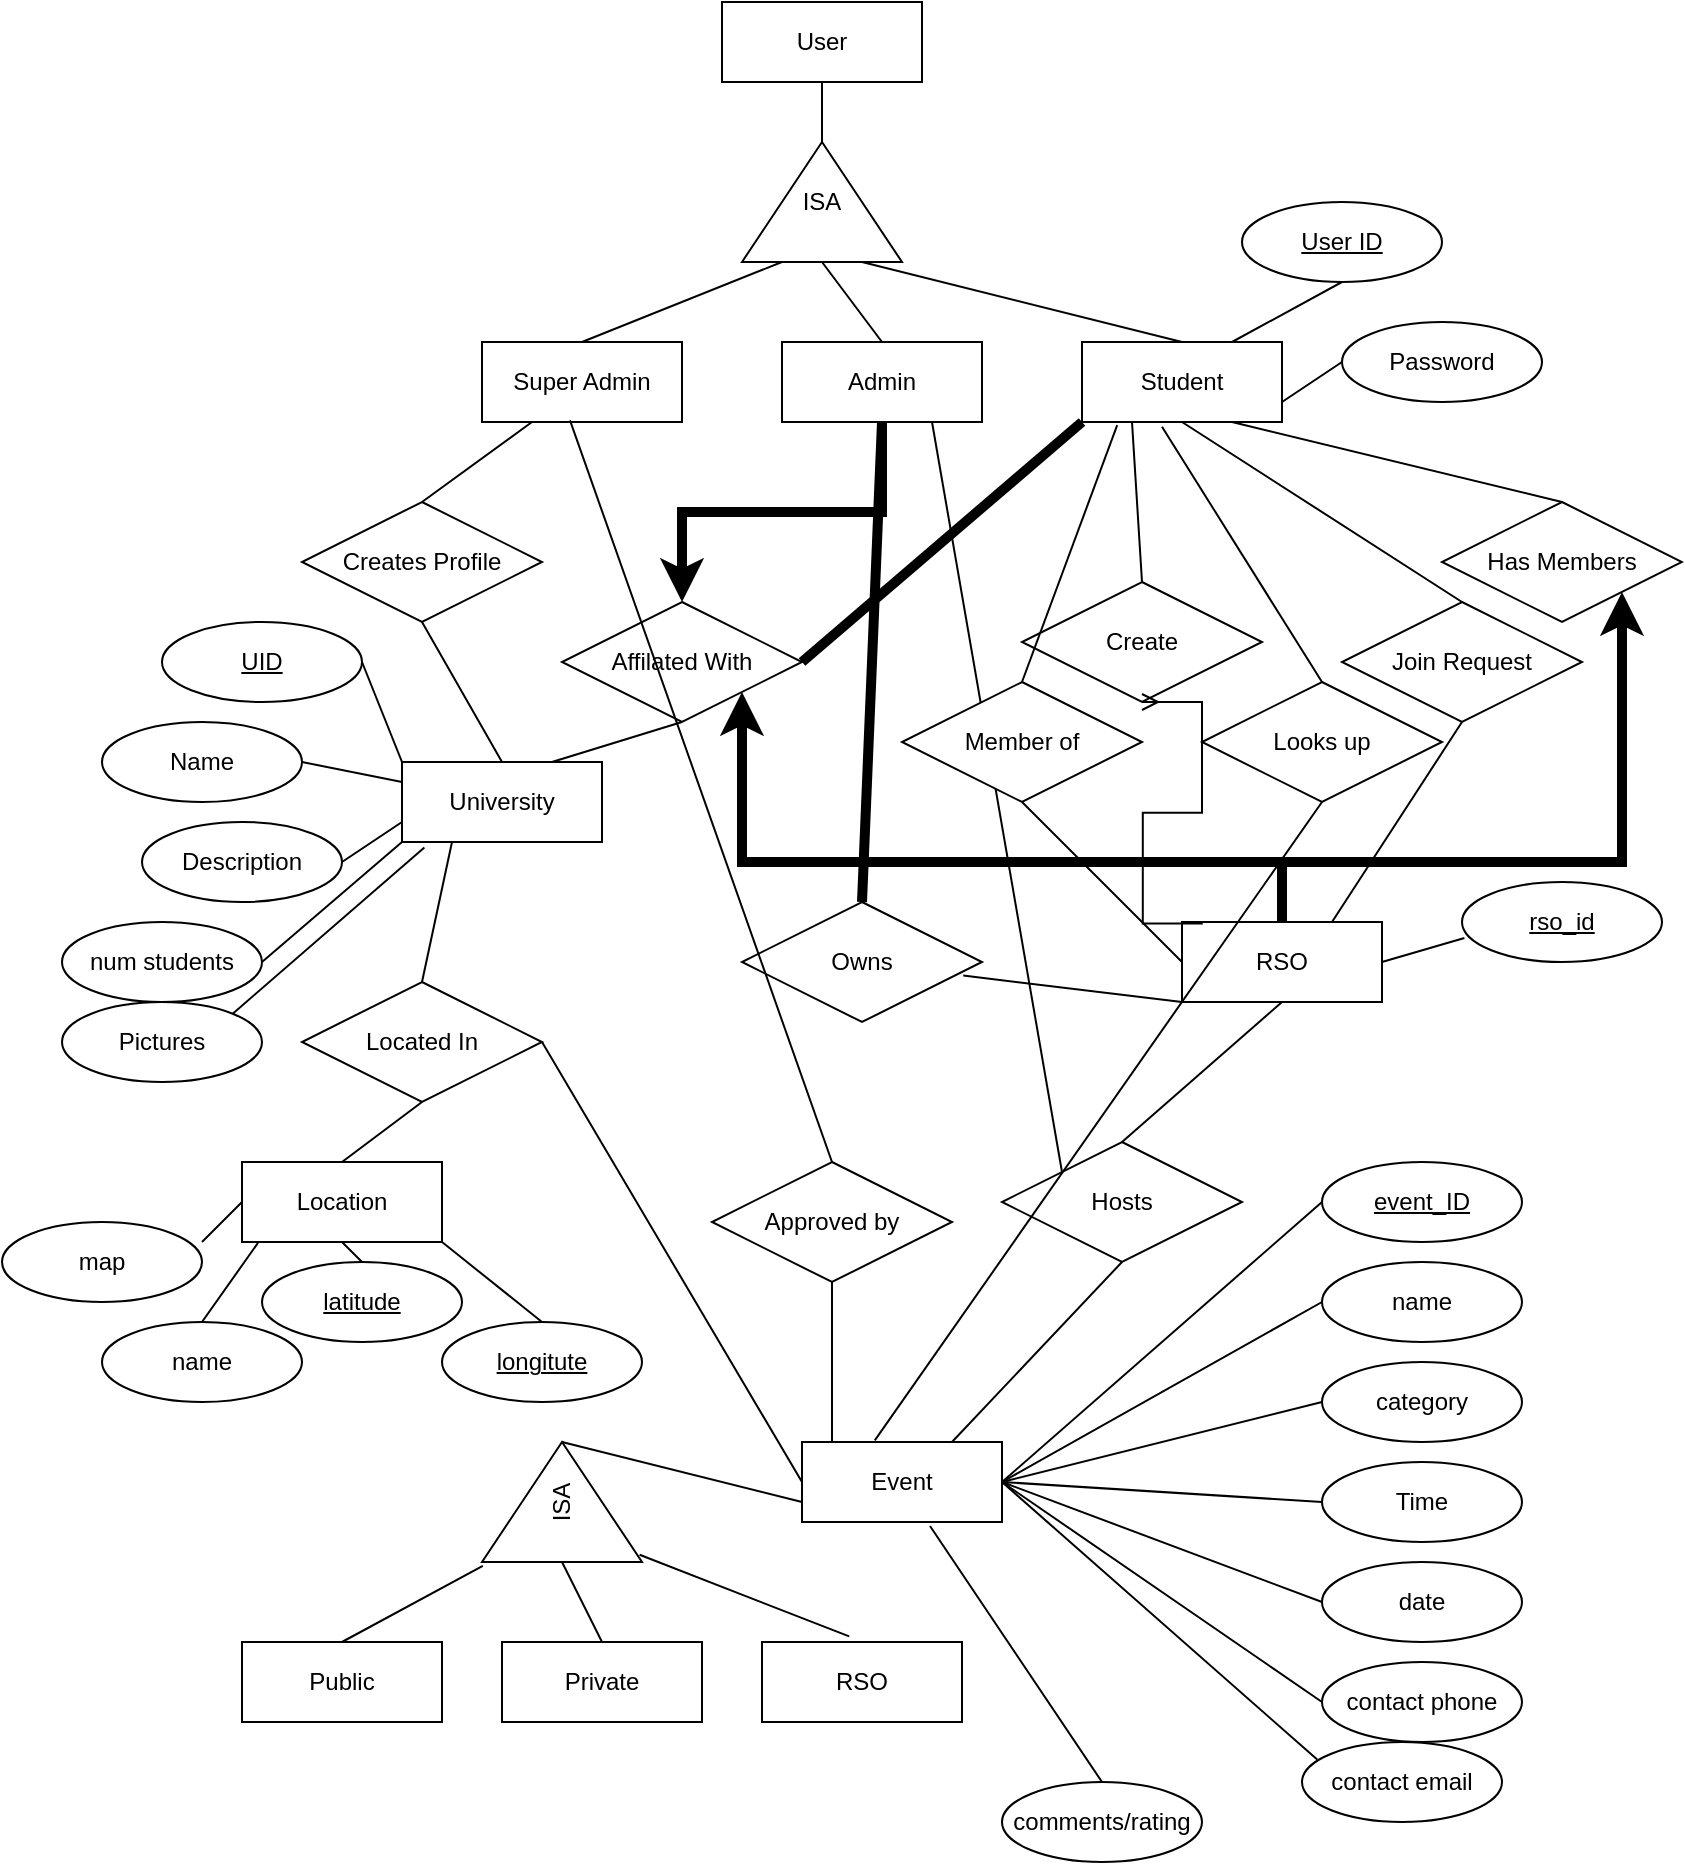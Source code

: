 <mxfile version="16.4.0" type="device"><diagram id="cFHAri37xk7MEWeevkQP" name="Page-1"><mxGraphModel dx="1038" dy="745" grid="1" gridSize="10" guides="1" tooltips="1" connect="1" arrows="1" fold="1" page="1" pageScale="1" pageWidth="850" pageHeight="1100" math="0" shadow="0"><root><mxCell id="0"/><mxCell id="1" parent="0"/><mxCell id="dNg2Ui4wsm0VgFjNizZK-1" value="User" style="whiteSpace=wrap;html=1;align=center;" parent="1" vertex="1"><mxGeometry x="370" y="10" width="100" height="40" as="geometry"/></mxCell><mxCell id="dNg2Ui4wsm0VgFjNizZK-2" value="ISA" style="triangle;whiteSpace=wrap;html=1;direction=north;" parent="1" vertex="1"><mxGeometry x="380" y="80" width="80" height="60" as="geometry"/></mxCell><mxCell id="dNg2Ui4wsm0VgFjNizZK-3" value="Student" style="whiteSpace=wrap;html=1;align=center;" parent="1" vertex="1"><mxGeometry x="550" y="180" width="100" height="40" as="geometry"/></mxCell><mxCell id="dNg2Ui4wsm0VgFjNizZK-23" style="edgeStyle=orthogonalEdgeStyle;rounded=0;orthogonalLoop=1;jettySize=auto;html=1;entryX=0.5;entryY=0;entryDx=0;entryDy=0;strokeWidth=5;" parent="1" source="dNg2Ui4wsm0VgFjNizZK-4" target="dNg2Ui4wsm0VgFjNizZK-22" edge="1"><mxGeometry relative="1" as="geometry"/></mxCell><mxCell id="dNg2Ui4wsm0VgFjNizZK-4" value="Admin" style="whiteSpace=wrap;html=1;align=center;" parent="1" vertex="1"><mxGeometry x="400" y="180" width="100" height="40" as="geometry"/></mxCell><mxCell id="dNg2Ui4wsm0VgFjNizZK-5" value="Super Admin" style="whiteSpace=wrap;html=1;align=center;" parent="1" vertex="1"><mxGeometry x="250" y="180" width="100" height="40" as="geometry"/></mxCell><mxCell id="dNg2Ui4wsm0VgFjNizZK-6" value="" style="endArrow=none;html=1;rounded=0;exitX=0.5;exitY=0;exitDx=0;exitDy=0;entryX=0;entryY=0.75;entryDx=0;entryDy=0;" parent="1" source="dNg2Ui4wsm0VgFjNizZK-3" target="dNg2Ui4wsm0VgFjNizZK-2" edge="1"><mxGeometry relative="1" as="geometry"><mxPoint x="340" y="380" as="sourcePoint"/><mxPoint x="500" y="380" as="targetPoint"/></mxGeometry></mxCell><mxCell id="dNg2Ui4wsm0VgFjNizZK-7" value="" style="endArrow=none;html=1;rounded=0;exitX=1;exitY=0.5;exitDx=0;exitDy=0;entryX=0.5;entryY=1;entryDx=0;entryDy=0;" parent="1" source="dNg2Ui4wsm0VgFjNizZK-2" target="dNg2Ui4wsm0VgFjNizZK-1" edge="1"><mxGeometry relative="1" as="geometry"><mxPoint x="340" y="380" as="sourcePoint"/><mxPoint x="500" y="380" as="targetPoint"/></mxGeometry></mxCell><mxCell id="dNg2Ui4wsm0VgFjNizZK-8" value="" style="endArrow=none;html=1;rounded=0;entryX=0;entryY=0.5;entryDx=0;entryDy=0;exitX=0.5;exitY=0;exitDx=0;exitDy=0;" parent="1" source="dNg2Ui4wsm0VgFjNizZK-4" target="dNg2Ui4wsm0VgFjNizZK-2" edge="1"><mxGeometry relative="1" as="geometry"><mxPoint x="340" y="380" as="sourcePoint"/><mxPoint x="500" y="380" as="targetPoint"/></mxGeometry></mxCell><mxCell id="dNg2Ui4wsm0VgFjNizZK-9" value="" style="endArrow=none;html=1;rounded=0;exitX=0.5;exitY=0;exitDx=0;exitDy=0;entryX=0;entryY=0.25;entryDx=0;entryDy=0;" parent="1" source="dNg2Ui4wsm0VgFjNizZK-5" target="dNg2Ui4wsm0VgFjNizZK-2" edge="1"><mxGeometry relative="1" as="geometry"><mxPoint x="340" y="380" as="sourcePoint"/><mxPoint x="500" y="380" as="targetPoint"/></mxGeometry></mxCell><mxCell id="dNg2Ui4wsm0VgFjNizZK-10" value="Creates Profile" style="shape=rhombus;perimeter=rhombusPerimeter;whiteSpace=wrap;html=1;align=center;" parent="1" vertex="1"><mxGeometry x="160" y="260" width="120" height="60" as="geometry"/></mxCell><mxCell id="dNg2Ui4wsm0VgFjNizZK-11" value="University" style="whiteSpace=wrap;html=1;align=center;" parent="1" vertex="1"><mxGeometry x="210" y="390" width="100" height="40" as="geometry"/></mxCell><mxCell id="dNg2Ui4wsm0VgFjNizZK-12" value="" style="endArrow=none;html=1;rounded=0;exitX=0.5;exitY=1;exitDx=0;exitDy=0;entryX=0.5;entryY=0;entryDx=0;entryDy=0;" parent="1" source="dNg2Ui4wsm0VgFjNizZK-10" target="dNg2Ui4wsm0VgFjNizZK-11" edge="1"><mxGeometry relative="1" as="geometry"><mxPoint x="340" y="380" as="sourcePoint"/><mxPoint x="500" y="380" as="targetPoint"/></mxGeometry></mxCell><mxCell id="dNg2Ui4wsm0VgFjNizZK-13" value="" style="endArrow=none;html=1;rounded=0;exitX=0.25;exitY=1;exitDx=0;exitDy=0;entryX=0.5;entryY=0;entryDx=0;entryDy=0;" parent="1" source="dNg2Ui4wsm0VgFjNizZK-5" target="dNg2Ui4wsm0VgFjNizZK-10" edge="1"><mxGeometry relative="1" as="geometry"><mxPoint x="340" y="380" as="sourcePoint"/><mxPoint x="500" y="380" as="targetPoint"/></mxGeometry></mxCell><mxCell id="dNg2Ui4wsm0VgFjNizZK-14" value="Located In" style="shape=rhombus;perimeter=rhombusPerimeter;whiteSpace=wrap;html=1;align=center;" parent="1" vertex="1"><mxGeometry x="160" y="500" width="120" height="60" as="geometry"/></mxCell><mxCell id="dNg2Ui4wsm0VgFjNizZK-15" value="Location" style="whiteSpace=wrap;html=1;align=center;" parent="1" vertex="1"><mxGeometry x="130" y="590" width="100" height="40" as="geometry"/></mxCell><mxCell id="dNg2Ui4wsm0VgFjNizZK-16" value="" style="endArrow=none;html=1;rounded=0;exitX=0.5;exitY=1;exitDx=0;exitDy=0;entryX=0.5;entryY=0;entryDx=0;entryDy=0;" parent="1" source="dNg2Ui4wsm0VgFjNizZK-14" target="dNg2Ui4wsm0VgFjNizZK-15" edge="1"><mxGeometry relative="1" as="geometry"><mxPoint x="340" y="380" as="sourcePoint"/><mxPoint x="500" y="380" as="targetPoint"/></mxGeometry></mxCell><mxCell id="dNg2Ui4wsm0VgFjNizZK-17" value="" style="endArrow=none;html=1;rounded=0;exitX=0.25;exitY=1;exitDx=0;exitDy=0;entryX=0.5;entryY=0;entryDx=0;entryDy=0;" parent="1" source="dNg2Ui4wsm0VgFjNizZK-11" target="dNg2Ui4wsm0VgFjNizZK-14" edge="1"><mxGeometry relative="1" as="geometry"><mxPoint x="340" y="380" as="sourcePoint"/><mxPoint x="500" y="380" as="targetPoint"/></mxGeometry></mxCell><mxCell id="dNg2Ui4wsm0VgFjNizZK-18" value="Owns" style="shape=rhombus;perimeter=rhombusPerimeter;whiteSpace=wrap;html=1;align=center;" parent="1" vertex="1"><mxGeometry x="380" y="460" width="120" height="60" as="geometry"/></mxCell><mxCell id="OD6bRZBfuHjPOrU4TgnZ-33" style="edgeStyle=orthogonalEdgeStyle;rounded=0;orthogonalLoop=1;jettySize=auto;html=1;entryX=1;entryY=1;entryDx=0;entryDy=0;strokeWidth=5;" edge="1" parent="1" source="dNg2Ui4wsm0VgFjNizZK-19" target="dNg2Ui4wsm0VgFjNizZK-22"><mxGeometry relative="1" as="geometry"><Array as="points"><mxPoint x="650" y="440"/><mxPoint x="380" y="440"/></Array></mxGeometry></mxCell><mxCell id="OD6bRZBfuHjPOrU4TgnZ-34" style="edgeStyle=orthogonalEdgeStyle;rounded=0;orthogonalLoop=1;jettySize=auto;html=1;entryX=1;entryY=1;entryDx=0;entryDy=0;strokeWidth=5;" edge="1" parent="1" source="dNg2Ui4wsm0VgFjNizZK-19" target="OD6bRZBfuHjPOrU4TgnZ-21"><mxGeometry relative="1" as="geometry"><Array as="points"><mxPoint x="650" y="440"/><mxPoint x="820" y="440"/></Array></mxGeometry></mxCell><mxCell id="dNg2Ui4wsm0VgFjNizZK-19" value="RSO" style="whiteSpace=wrap;html=1;align=center;" parent="1" vertex="1"><mxGeometry x="600" y="470" width="100" height="40" as="geometry"/></mxCell><mxCell id="dNg2Ui4wsm0VgFjNizZK-20" value="" style="endArrow=none;html=1;rounded=0;entryX=0;entryY=1;entryDx=0;entryDy=0;exitX=0.922;exitY=0.613;exitDx=0;exitDy=0;exitPerimeter=0;" parent="1" source="dNg2Ui4wsm0VgFjNizZK-18" target="dNg2Ui4wsm0VgFjNizZK-19" edge="1"><mxGeometry relative="1" as="geometry"><mxPoint x="530" y="450" as="sourcePoint"/><mxPoint x="500" y="380" as="targetPoint"/></mxGeometry></mxCell><mxCell id="dNg2Ui4wsm0VgFjNizZK-21" value="" style="endArrow=none;html=1;rounded=0;exitX=0.5;exitY=1;exitDx=0;exitDy=0;entryX=0.5;entryY=0;entryDx=0;entryDy=0;strokeWidth=5;" parent="1" source="dNg2Ui4wsm0VgFjNizZK-4" target="dNg2Ui4wsm0VgFjNizZK-18" edge="1"><mxGeometry relative="1" as="geometry"><mxPoint x="340" y="380" as="sourcePoint"/><mxPoint x="500" y="380" as="targetPoint"/></mxGeometry></mxCell><mxCell id="dNg2Ui4wsm0VgFjNizZK-22" value="Affilated With" style="shape=rhombus;perimeter=rhombusPerimeter;whiteSpace=wrap;html=1;align=center;" parent="1" vertex="1"><mxGeometry x="290" y="310" width="120" height="60" as="geometry"/></mxCell><mxCell id="dNg2Ui4wsm0VgFjNizZK-24" value="" style="endArrow=none;html=1;rounded=0;strokeWidth=1;exitX=0.5;exitY=1;exitDx=0;exitDy=0;entryX=0.75;entryY=0;entryDx=0;entryDy=0;" parent="1" source="dNg2Ui4wsm0VgFjNizZK-22" target="dNg2Ui4wsm0VgFjNizZK-11" edge="1"><mxGeometry relative="1" as="geometry"><mxPoint x="340" y="380" as="sourcePoint"/><mxPoint x="500" y="380" as="targetPoint"/></mxGeometry></mxCell><mxCell id="dNg2Ui4wsm0VgFjNizZK-25" value="User ID" style="ellipse;whiteSpace=wrap;html=1;align=center;fontStyle=4;" parent="1" vertex="1"><mxGeometry x="630" y="110" width="100" height="40" as="geometry"/></mxCell><mxCell id="dNg2Ui4wsm0VgFjNizZK-26" value="Password" style="ellipse;whiteSpace=wrap;html=1;align=center;" parent="1" vertex="1"><mxGeometry x="680" y="170" width="100" height="40" as="geometry"/></mxCell><mxCell id="dNg2Ui4wsm0VgFjNizZK-27" value="" style="endArrow=none;html=1;rounded=0;strokeWidth=1;exitX=0.5;exitY=1;exitDx=0;exitDy=0;entryX=0.75;entryY=0;entryDx=0;entryDy=0;" parent="1" source="dNg2Ui4wsm0VgFjNizZK-25" target="dNg2Ui4wsm0VgFjNizZK-3" edge="1"><mxGeometry relative="1" as="geometry"><mxPoint x="340" y="380" as="sourcePoint"/><mxPoint x="500" y="380" as="targetPoint"/></mxGeometry></mxCell><mxCell id="dNg2Ui4wsm0VgFjNizZK-28" value="" style="endArrow=none;html=1;rounded=0;strokeWidth=1;exitX=0;exitY=0.5;exitDx=0;exitDy=0;entryX=1;entryY=0.75;entryDx=0;entryDy=0;" parent="1" source="dNg2Ui4wsm0VgFjNizZK-26" target="dNg2Ui4wsm0VgFjNizZK-3" edge="1"><mxGeometry relative="1" as="geometry"><mxPoint x="340" y="380" as="sourcePoint"/><mxPoint x="500" y="380" as="targetPoint"/></mxGeometry></mxCell><mxCell id="dNg2Ui4wsm0VgFjNizZK-29" value="Hosts" style="shape=rhombus;perimeter=rhombusPerimeter;whiteSpace=wrap;html=1;align=center;" parent="1" vertex="1"><mxGeometry x="510" y="580" width="120" height="60" as="geometry"/></mxCell><mxCell id="dNg2Ui4wsm0VgFjNizZK-30" value="Event" style="whiteSpace=wrap;html=1;align=center;" parent="1" vertex="1"><mxGeometry x="410" y="730" width="100" height="40" as="geometry"/></mxCell><mxCell id="dNg2Ui4wsm0VgFjNizZK-32" value="" style="endArrow=none;html=1;rounded=0;strokeWidth=1;entryX=0;entryY=0.75;entryDx=0;entryDy=0;exitX=1;exitY=0.5;exitDx=0;exitDy=0;" parent="1" source="OD6bRZBfuHjPOrU4TgnZ-18" target="dNg2Ui4wsm0VgFjNizZK-30" edge="1"><mxGeometry relative="1" as="geometry"><mxPoint x="310" y="810" as="sourcePoint"/><mxPoint x="420" y="720" as="targetPoint"/></mxGeometry></mxCell><mxCell id="dNg2Ui4wsm0VgFjNizZK-33" value="UID" style="ellipse;whiteSpace=wrap;html=1;align=center;fontStyle=4;" parent="1" vertex="1"><mxGeometry x="90" y="320" width="100" height="40" as="geometry"/></mxCell><mxCell id="dNg2Ui4wsm0VgFjNizZK-34" value="Name" style="ellipse;whiteSpace=wrap;html=1;align=center;" parent="1" vertex="1"><mxGeometry x="60" y="370" width="100" height="40" as="geometry"/></mxCell><mxCell id="dNg2Ui4wsm0VgFjNizZK-35" value="Description" style="ellipse;whiteSpace=wrap;html=1;align=center;" parent="1" vertex="1"><mxGeometry x="80" y="420" width="100" height="40" as="geometry"/></mxCell><mxCell id="dNg2Ui4wsm0VgFjNizZK-36" value="num students" style="ellipse;whiteSpace=wrap;html=1;align=center;" parent="1" vertex="1"><mxGeometry x="40" y="470" width="100" height="40" as="geometry"/></mxCell><mxCell id="dNg2Ui4wsm0VgFjNizZK-37" value="Pictures" style="ellipse;whiteSpace=wrap;html=1;align=center;" parent="1" vertex="1"><mxGeometry x="40" y="510" width="100" height="40" as="geometry"/></mxCell><mxCell id="dNg2Ui4wsm0VgFjNizZK-38" value="" style="endArrow=none;html=1;rounded=0;strokeWidth=1;exitX=1;exitY=0;exitDx=0;exitDy=0;entryX=0.112;entryY=1.07;entryDx=0;entryDy=0;entryPerimeter=0;" parent="1" source="dNg2Ui4wsm0VgFjNizZK-37" target="dNg2Ui4wsm0VgFjNizZK-11" edge="1"><mxGeometry relative="1" as="geometry"><mxPoint x="340" y="380" as="sourcePoint"/><mxPoint x="500" y="380" as="targetPoint"/></mxGeometry></mxCell><mxCell id="dNg2Ui4wsm0VgFjNizZK-39" value="" style="endArrow=none;html=1;rounded=0;strokeWidth=1;exitX=1;exitY=0.5;exitDx=0;exitDy=0;entryX=0;entryY=1;entryDx=0;entryDy=0;" parent="1" source="dNg2Ui4wsm0VgFjNizZK-36" target="dNg2Ui4wsm0VgFjNizZK-11" edge="1"><mxGeometry relative="1" as="geometry"><mxPoint x="340" y="380" as="sourcePoint"/><mxPoint x="500" y="380" as="targetPoint"/></mxGeometry></mxCell><mxCell id="dNg2Ui4wsm0VgFjNizZK-40" value="" style="endArrow=none;html=1;rounded=0;strokeWidth=1;exitX=1;exitY=0.5;exitDx=0;exitDy=0;entryX=0;entryY=0.75;entryDx=0;entryDy=0;" parent="1" source="dNg2Ui4wsm0VgFjNizZK-35" target="dNg2Ui4wsm0VgFjNizZK-11" edge="1"><mxGeometry relative="1" as="geometry"><mxPoint x="340" y="380" as="sourcePoint"/><mxPoint x="500" y="380" as="targetPoint"/></mxGeometry></mxCell><mxCell id="dNg2Ui4wsm0VgFjNizZK-41" value="" style="endArrow=none;html=1;rounded=0;strokeWidth=1;exitX=1;exitY=0.5;exitDx=0;exitDy=0;entryX=0;entryY=0.25;entryDx=0;entryDy=0;" parent="1" source="dNg2Ui4wsm0VgFjNizZK-34" target="dNg2Ui4wsm0VgFjNizZK-11" edge="1"><mxGeometry relative="1" as="geometry"><mxPoint x="340" y="380" as="sourcePoint"/><mxPoint x="500" y="380" as="targetPoint"/></mxGeometry></mxCell><mxCell id="dNg2Ui4wsm0VgFjNizZK-42" value="" style="endArrow=none;html=1;rounded=0;strokeWidth=1;exitX=1;exitY=0.5;exitDx=0;exitDy=0;entryX=0;entryY=0;entryDx=0;entryDy=0;" parent="1" source="dNg2Ui4wsm0VgFjNizZK-33" target="dNg2Ui4wsm0VgFjNizZK-11" edge="1"><mxGeometry relative="1" as="geometry"><mxPoint x="340" y="380" as="sourcePoint"/><mxPoint x="500" y="380" as="targetPoint"/></mxGeometry></mxCell><mxCell id="dNg2Ui4wsm0VgFjNizZK-43" value="map" style="ellipse;whiteSpace=wrap;html=1;align=center;" parent="1" vertex="1"><mxGeometry x="10" y="620" width="100" height="40" as="geometry"/></mxCell><mxCell id="dNg2Ui4wsm0VgFjNizZK-45" value="name" style="ellipse;whiteSpace=wrap;html=1;align=center;" parent="1" vertex="1"><mxGeometry x="60" y="670" width="100" height="40" as="geometry"/></mxCell><mxCell id="dNg2Ui4wsm0VgFjNizZK-46" value="longitute" style="ellipse;whiteSpace=wrap;html=1;align=center;fontStyle=4;" parent="1" vertex="1"><mxGeometry x="230" y="670" width="100" height="40" as="geometry"/></mxCell><mxCell id="dNg2Ui4wsm0VgFjNizZK-47" value="latitude" style="ellipse;whiteSpace=wrap;html=1;align=center;fontStyle=4;" parent="1" vertex="1"><mxGeometry x="140" y="640" width="100" height="40" as="geometry"/></mxCell><mxCell id="dNg2Ui4wsm0VgFjNizZK-48" value="" style="endArrow=none;html=1;rounded=0;strokeWidth=1;exitX=0.5;exitY=0;exitDx=0;exitDy=0;entryX=1;entryY=1;entryDx=0;entryDy=0;" parent="1" source="dNg2Ui4wsm0VgFjNizZK-46" target="dNg2Ui4wsm0VgFjNizZK-15" edge="1"><mxGeometry relative="1" as="geometry"><mxPoint x="340" y="480" as="sourcePoint"/><mxPoint x="500" y="480" as="targetPoint"/></mxGeometry></mxCell><mxCell id="dNg2Ui4wsm0VgFjNizZK-49" value="" style="endArrow=none;html=1;rounded=0;strokeWidth=1;exitX=0.5;exitY=0;exitDx=0;exitDy=0;entryX=0.5;entryY=1;entryDx=0;entryDy=0;" parent="1" source="dNg2Ui4wsm0VgFjNizZK-47" target="dNg2Ui4wsm0VgFjNizZK-15" edge="1"><mxGeometry relative="1" as="geometry"><mxPoint x="340" y="480" as="sourcePoint"/><mxPoint x="500" y="480" as="targetPoint"/></mxGeometry></mxCell><mxCell id="dNg2Ui4wsm0VgFjNizZK-50" value="" style="endArrow=none;html=1;rounded=0;strokeWidth=1;exitX=0.5;exitY=0;exitDx=0;exitDy=0;entryX=0.08;entryY=1.01;entryDx=0;entryDy=0;entryPerimeter=0;" parent="1" source="dNg2Ui4wsm0VgFjNizZK-45" target="dNg2Ui4wsm0VgFjNizZK-15" edge="1"><mxGeometry relative="1" as="geometry"><mxPoint x="340" y="480" as="sourcePoint"/><mxPoint x="500" y="480" as="targetPoint"/></mxGeometry></mxCell><mxCell id="dNg2Ui4wsm0VgFjNizZK-51" value="" style="endArrow=none;html=1;rounded=0;strokeWidth=1;exitX=1;exitY=0.25;exitDx=0;exitDy=0;exitPerimeter=0;entryX=0;entryY=0.5;entryDx=0;entryDy=0;" parent="1" source="dNg2Ui4wsm0VgFjNizZK-43" target="dNg2Ui4wsm0VgFjNizZK-15" edge="1"><mxGeometry relative="1" as="geometry"><mxPoint x="340" y="480" as="sourcePoint"/><mxPoint x="500" y="480" as="targetPoint"/></mxGeometry></mxCell><mxCell id="dNg2Ui4wsm0VgFjNizZK-53" value="contact email" style="ellipse;whiteSpace=wrap;html=1;align=center;" parent="1" vertex="1"><mxGeometry x="660" y="880" width="100" height="40" as="geometry"/></mxCell><mxCell id="dNg2Ui4wsm0VgFjNizZK-54" value="contact phone" style="ellipse;whiteSpace=wrap;html=1;align=center;" parent="1" vertex="1"><mxGeometry x="670" y="840" width="100" height="40" as="geometry"/></mxCell><mxCell id="dNg2Ui4wsm0VgFjNizZK-56" value="date" style="ellipse;whiteSpace=wrap;html=1;align=center;" parent="1" vertex="1"><mxGeometry x="670" y="790" width="100" height="40" as="geometry"/></mxCell><mxCell id="dNg2Ui4wsm0VgFjNizZK-57" value="Time" style="ellipse;whiteSpace=wrap;html=1;align=center;" parent="1" vertex="1"><mxGeometry x="670" y="740" width="100" height="40" as="geometry"/></mxCell><mxCell id="dNg2Ui4wsm0VgFjNizZK-58" value="category" style="ellipse;whiteSpace=wrap;html=1;align=center;" parent="1" vertex="1"><mxGeometry x="670" y="690" width="100" height="40" as="geometry"/></mxCell><mxCell id="dNg2Ui4wsm0VgFjNizZK-59" value="name" style="ellipse;whiteSpace=wrap;html=1;align=center;" parent="1" vertex="1"><mxGeometry x="670" y="640" width="100" height="40" as="geometry"/></mxCell><mxCell id="dNg2Ui4wsm0VgFjNizZK-60" value="event_ID" style="ellipse;whiteSpace=wrap;html=1;align=center;fontStyle=4;" parent="1" vertex="1"><mxGeometry x="670" y="590" width="100" height="40" as="geometry"/></mxCell><mxCell id="dNg2Ui4wsm0VgFjNizZK-62" value="" style="endArrow=none;html=1;rounded=0;strokeColor=default;strokeWidth=1;exitX=1;exitY=0.5;exitDx=0;exitDy=0;entryX=0.076;entryY=0.22;entryDx=0;entryDy=0;entryPerimeter=0;" parent="1" source="dNg2Ui4wsm0VgFjNizZK-30" target="dNg2Ui4wsm0VgFjNizZK-53" edge="1"><mxGeometry relative="1" as="geometry"><mxPoint x="350" y="710" as="sourcePoint"/><mxPoint x="510" y="710" as="targetPoint"/></mxGeometry></mxCell><mxCell id="dNg2Ui4wsm0VgFjNizZK-63" value="" style="endArrow=none;html=1;rounded=0;strokeColor=default;strokeWidth=1;exitX=1;exitY=0.5;exitDx=0;exitDy=0;entryX=0;entryY=0.5;entryDx=0;entryDy=0;" parent="1" source="dNg2Ui4wsm0VgFjNizZK-30" target="dNg2Ui4wsm0VgFjNizZK-54" edge="1"><mxGeometry relative="1" as="geometry"><mxPoint x="350" y="710" as="sourcePoint"/><mxPoint x="510" y="710" as="targetPoint"/></mxGeometry></mxCell><mxCell id="dNg2Ui4wsm0VgFjNizZK-64" value="" style="endArrow=none;html=1;rounded=0;strokeColor=default;strokeWidth=1;exitX=0;exitY=0.5;exitDx=0;exitDy=0;entryX=1;entryY=0.5;entryDx=0;entryDy=0;" parent="1" source="dNg2Ui4wsm0VgFjNizZK-56" target="dNg2Ui4wsm0VgFjNizZK-30" edge="1"><mxGeometry relative="1" as="geometry"><mxPoint x="350" y="710" as="sourcePoint"/><mxPoint x="510" y="710" as="targetPoint"/></mxGeometry></mxCell><mxCell id="dNg2Ui4wsm0VgFjNizZK-65" value="" style="endArrow=none;html=1;rounded=0;strokeColor=default;strokeWidth=1;exitX=0;exitY=0.5;exitDx=0;exitDy=0;entryX=1;entryY=0.5;entryDx=0;entryDy=0;" parent="1" source="dNg2Ui4wsm0VgFjNizZK-57" target="dNg2Ui4wsm0VgFjNizZK-30" edge="1"><mxGeometry relative="1" as="geometry"><mxPoint x="350" y="710" as="sourcePoint"/><mxPoint x="510" y="710" as="targetPoint"/></mxGeometry></mxCell><mxCell id="dNg2Ui4wsm0VgFjNizZK-66" value="" style="endArrow=none;html=1;rounded=0;strokeColor=default;strokeWidth=1;exitX=0;exitY=0.5;exitDx=0;exitDy=0;entryX=1;entryY=0.5;entryDx=0;entryDy=0;" parent="1" source="dNg2Ui4wsm0VgFjNizZK-58" target="dNg2Ui4wsm0VgFjNizZK-30" edge="1"><mxGeometry relative="1" as="geometry"><mxPoint x="350" y="710" as="sourcePoint"/><mxPoint x="510" y="710" as="targetPoint"/></mxGeometry></mxCell><mxCell id="dNg2Ui4wsm0VgFjNizZK-67" value="" style="endArrow=none;html=1;rounded=0;strokeColor=default;strokeWidth=1;exitX=0;exitY=0.5;exitDx=0;exitDy=0;entryX=1;entryY=0.5;entryDx=0;entryDy=0;" parent="1" source="dNg2Ui4wsm0VgFjNizZK-59" target="dNg2Ui4wsm0VgFjNizZK-30" edge="1"><mxGeometry relative="1" as="geometry"><mxPoint x="350" y="710" as="sourcePoint"/><mxPoint x="510" y="710" as="targetPoint"/></mxGeometry></mxCell><mxCell id="dNg2Ui4wsm0VgFjNizZK-68" value="" style="endArrow=none;html=1;rounded=0;strokeColor=default;strokeWidth=1;exitX=0;exitY=0.5;exitDx=0;exitDy=0;entryX=1;entryY=0.5;entryDx=0;entryDy=0;" parent="1" source="dNg2Ui4wsm0VgFjNizZK-60" target="dNg2Ui4wsm0VgFjNizZK-30" edge="1"><mxGeometry relative="1" as="geometry"><mxPoint x="350" y="710" as="sourcePoint"/><mxPoint x="510" y="710" as="targetPoint"/></mxGeometry></mxCell><mxCell id="dNg2Ui4wsm0VgFjNizZK-71" value="" style="endArrow=none;html=1;rounded=0;strokeColor=default;strokeWidth=1;entryX=0.5;entryY=0;entryDx=0;entryDy=0;exitX=0.5;exitY=1;exitDx=0;exitDy=0;" parent="1" source="dNg2Ui4wsm0VgFjNizZK-19" target="dNg2Ui4wsm0VgFjNizZK-29" edge="1"><mxGeometry relative="1" as="geometry"><mxPoint x="340" y="480" as="sourcePoint"/><mxPoint x="500" y="480" as="targetPoint"/></mxGeometry></mxCell><mxCell id="dNg2Ui4wsm0VgFjNizZK-72" value="" style="endArrow=none;html=1;rounded=0;strokeColor=default;strokeWidth=1;entryX=0;entryY=0.5;entryDx=0;entryDy=0;exitX=1;exitY=0.5;exitDx=0;exitDy=0;" parent="1" source="dNg2Ui4wsm0VgFjNizZK-14" target="dNg2Ui4wsm0VgFjNizZK-30" edge="1"><mxGeometry relative="1" as="geometry"><mxPoint x="340" y="480" as="sourcePoint"/><mxPoint x="500" y="480" as="targetPoint"/></mxGeometry></mxCell><mxCell id="OD6bRZBfuHjPOrU4TgnZ-2" value="Join Request" style="shape=rhombus;perimeter=rhombusPerimeter;whiteSpace=wrap;html=1;align=center;" vertex="1" parent="1"><mxGeometry x="680" y="310" width="120" height="60" as="geometry"/></mxCell><mxCell id="OD6bRZBfuHjPOrU4TgnZ-3" value="" style="endArrow=none;html=1;rounded=0;entryX=0.5;entryY=1;entryDx=0;entryDy=0;exitX=0.5;exitY=0;exitDx=0;exitDy=0;" edge="1" parent="1" source="OD6bRZBfuHjPOrU4TgnZ-2" target="dNg2Ui4wsm0VgFjNizZK-3"><mxGeometry relative="1" as="geometry"><mxPoint x="340" y="380" as="sourcePoint"/><mxPoint x="500" y="380" as="targetPoint"/></mxGeometry></mxCell><mxCell id="OD6bRZBfuHjPOrU4TgnZ-4" value="" style="endArrow=none;html=1;rounded=0;entryX=0.75;entryY=0;entryDx=0;entryDy=0;exitX=0.5;exitY=1;exitDx=0;exitDy=0;" edge="1" parent="1" source="OD6bRZBfuHjPOrU4TgnZ-2" target="dNg2Ui4wsm0VgFjNizZK-19"><mxGeometry relative="1" as="geometry"><mxPoint x="340" y="380" as="sourcePoint"/><mxPoint x="500" y="380" as="targetPoint"/></mxGeometry></mxCell><mxCell id="OD6bRZBfuHjPOrU4TgnZ-5" value="rso_id" style="ellipse;whiteSpace=wrap;html=1;align=center;fontStyle=4;" vertex="1" parent="1"><mxGeometry x="740" y="450" width="100" height="40" as="geometry"/></mxCell><mxCell id="OD6bRZBfuHjPOrU4TgnZ-6" value="" style="endArrow=none;html=1;rounded=0;entryX=0.012;entryY=0.7;entryDx=0;entryDy=0;entryPerimeter=0;exitX=1;exitY=0.5;exitDx=0;exitDy=0;" edge="1" parent="1" source="dNg2Ui4wsm0VgFjNizZK-19" target="OD6bRZBfuHjPOrU4TgnZ-5"><mxGeometry relative="1" as="geometry"><mxPoint x="340" y="380" as="sourcePoint"/><mxPoint x="500" y="380" as="targetPoint"/></mxGeometry></mxCell><mxCell id="OD6bRZBfuHjPOrU4TgnZ-7" value="Create" style="shape=rhombus;perimeter=rhombusPerimeter;whiteSpace=wrap;html=1;align=center;" vertex="1" parent="1"><mxGeometry x="520" y="300" width="120" height="60" as="geometry"/></mxCell><mxCell id="OD6bRZBfuHjPOrU4TgnZ-8" value="" style="endArrow=none;html=1;rounded=0;entryX=0.25;entryY=1;entryDx=0;entryDy=0;exitX=0.5;exitY=0;exitDx=0;exitDy=0;" edge="1" parent="1" source="OD6bRZBfuHjPOrU4TgnZ-7" target="dNg2Ui4wsm0VgFjNizZK-3"><mxGeometry relative="1" as="geometry"><mxPoint x="340" y="380" as="sourcePoint"/><mxPoint x="500" y="380" as="targetPoint"/></mxGeometry></mxCell><mxCell id="OD6bRZBfuHjPOrU4TgnZ-11" value="" style="edgeStyle=entityRelationEdgeStyle;fontSize=12;html=1;endArrow=ERmany;rounded=0;entryX=0.5;entryY=1;entryDx=0;entryDy=0;exitX=0.104;exitY=0.02;exitDx=0;exitDy=0;exitPerimeter=0;" edge="1" parent="1" source="dNg2Ui4wsm0VgFjNizZK-19" target="OD6bRZBfuHjPOrU4TgnZ-7"><mxGeometry width="100" height="100" relative="1" as="geometry"><mxPoint x="370" y="430" as="sourcePoint"/><mxPoint x="470" y="330" as="targetPoint"/></mxGeometry></mxCell><mxCell id="OD6bRZBfuHjPOrU4TgnZ-12" value="Looks up" style="shape=rhombus;perimeter=rhombusPerimeter;whiteSpace=wrap;html=1;align=center;" vertex="1" parent="1"><mxGeometry x="610" y="350" width="120" height="60" as="geometry"/></mxCell><mxCell id="OD6bRZBfuHjPOrU4TgnZ-13" value="" style="endArrow=none;html=1;rounded=0;exitX=0.5;exitY=1;exitDx=0;exitDy=0;entryX=0.364;entryY=-0.02;entryDx=0;entryDy=0;entryPerimeter=0;" edge="1" parent="1" source="OD6bRZBfuHjPOrU4TgnZ-12" target="dNg2Ui4wsm0VgFjNizZK-30"><mxGeometry relative="1" as="geometry"><mxPoint x="340" y="480" as="sourcePoint"/><mxPoint x="500" y="480" as="targetPoint"/></mxGeometry></mxCell><mxCell id="OD6bRZBfuHjPOrU4TgnZ-14" value="" style="endArrow=none;html=1;rounded=0;exitX=0.4;exitY=1.06;exitDx=0;exitDy=0;exitPerimeter=0;entryX=0.5;entryY=0;entryDx=0;entryDy=0;" edge="1" parent="1" source="dNg2Ui4wsm0VgFjNizZK-3" target="OD6bRZBfuHjPOrU4TgnZ-12"><mxGeometry relative="1" as="geometry"><mxPoint x="340" y="480" as="sourcePoint"/><mxPoint x="500" y="480" as="targetPoint"/></mxGeometry></mxCell><mxCell id="OD6bRZBfuHjPOrU4TgnZ-15" value="" style="endArrow=none;html=1;rounded=0;entryX=0.75;entryY=1;entryDx=0;entryDy=0;exitX=0;exitY=0;exitDx=0;exitDy=0;" edge="1" parent="1" source="dNg2Ui4wsm0VgFjNizZK-29" target="dNg2Ui4wsm0VgFjNizZK-4"><mxGeometry relative="1" as="geometry"><mxPoint x="340" y="480" as="sourcePoint"/><mxPoint x="500" y="480" as="targetPoint"/></mxGeometry></mxCell><mxCell id="OD6bRZBfuHjPOrU4TgnZ-17" value="" style="endArrow=none;html=1;rounded=0;exitX=0.75;exitY=0;exitDx=0;exitDy=0;entryX=0.5;entryY=1;entryDx=0;entryDy=0;strokeWidth=1;" edge="1" parent="1" source="dNg2Ui4wsm0VgFjNizZK-30" target="dNg2Ui4wsm0VgFjNizZK-29"><mxGeometry relative="1" as="geometry"><mxPoint x="285" y="850" as="sourcePoint"/><mxPoint x="290" y="730" as="targetPoint"/></mxGeometry></mxCell><mxCell id="OD6bRZBfuHjPOrU4TgnZ-18" value="ISA" style="triangle;whiteSpace=wrap;html=1;rotation=-90;" vertex="1" parent="1"><mxGeometry x="260" y="720" width="60" height="80" as="geometry"/></mxCell><mxCell id="OD6bRZBfuHjPOrU4TgnZ-19" value="Private" style="whiteSpace=wrap;html=1;align=center;" vertex="1" parent="1"><mxGeometry x="260" y="830" width="100" height="40" as="geometry"/></mxCell><mxCell id="OD6bRZBfuHjPOrU4TgnZ-20" value="Public" style="whiteSpace=wrap;html=1;align=center;" vertex="1" parent="1"><mxGeometry x="130" y="830" width="100" height="40" as="geometry"/></mxCell><mxCell id="OD6bRZBfuHjPOrU4TgnZ-21" value="Has Members" style="shape=rhombus;perimeter=rhombusPerimeter;whiteSpace=wrap;html=1;align=center;" vertex="1" parent="1"><mxGeometry x="730" y="260" width="120" height="60" as="geometry"/></mxCell><mxCell id="OD6bRZBfuHjPOrU4TgnZ-22" value="" style="endArrow=none;html=1;rounded=0;strokeWidth=1;exitX=0.75;exitY=1;exitDx=0;exitDy=0;entryX=0.5;entryY=0;entryDx=0;entryDy=0;" edge="1" parent="1" source="dNg2Ui4wsm0VgFjNizZK-3" target="OD6bRZBfuHjPOrU4TgnZ-21"><mxGeometry relative="1" as="geometry"><mxPoint x="340" y="480" as="sourcePoint"/><mxPoint x="500" y="480" as="targetPoint"/></mxGeometry></mxCell><mxCell id="OD6bRZBfuHjPOrU4TgnZ-24" value="RSO" style="whiteSpace=wrap;html=1;align=center;" vertex="1" parent="1"><mxGeometry x="390" y="830" width="100" height="40" as="geometry"/></mxCell><mxCell id="OD6bRZBfuHjPOrU4TgnZ-26" value="" style="endArrow=none;html=1;rounded=0;strokeWidth=1;exitX=0.436;exitY=-0.07;exitDx=0;exitDy=0;exitPerimeter=0;entryX=0.06;entryY=0.985;entryDx=0;entryDy=0;entryPerimeter=0;" edge="1" parent="1" source="OD6bRZBfuHjPOrU4TgnZ-24" target="OD6bRZBfuHjPOrU4TgnZ-18"><mxGeometry relative="1" as="geometry"><mxPoint x="190" y="620" as="sourcePoint"/><mxPoint x="350" y="620" as="targetPoint"/></mxGeometry></mxCell><mxCell id="OD6bRZBfuHjPOrU4TgnZ-27" value="" style="endArrow=none;html=1;rounded=0;strokeWidth=1;exitX=0;exitY=0.5;exitDx=0;exitDy=0;entryX=0.5;entryY=0;entryDx=0;entryDy=0;" edge="1" parent="1" source="OD6bRZBfuHjPOrU4TgnZ-18" target="OD6bRZBfuHjPOrU4TgnZ-19"><mxGeometry relative="1" as="geometry"><mxPoint x="190" y="620" as="sourcePoint"/><mxPoint x="350" y="620" as="targetPoint"/></mxGeometry></mxCell><mxCell id="OD6bRZBfuHjPOrU4TgnZ-28" value="" style="endArrow=none;html=1;rounded=0;strokeWidth=1;exitX=-0.033;exitY=0.005;exitDx=0;exitDy=0;exitPerimeter=0;entryX=0.5;entryY=0;entryDx=0;entryDy=0;" edge="1" parent="1" source="OD6bRZBfuHjPOrU4TgnZ-18" target="OD6bRZBfuHjPOrU4TgnZ-20"><mxGeometry relative="1" as="geometry"><mxPoint x="190" y="620" as="sourcePoint"/><mxPoint x="350" y="620" as="targetPoint"/></mxGeometry></mxCell><mxCell id="OD6bRZBfuHjPOrU4TgnZ-31" value="" style="endArrow=none;html=1;rounded=0;strokeWidth=5;exitX=0;exitY=1;exitDx=0;exitDy=0;entryX=1;entryY=0.5;entryDx=0;entryDy=0;" edge="1" parent="1" source="dNg2Ui4wsm0VgFjNizZK-3" target="dNg2Ui4wsm0VgFjNizZK-22"><mxGeometry relative="1" as="geometry"><mxPoint x="340" y="480" as="sourcePoint"/><mxPoint x="490" y="390" as="targetPoint"/></mxGeometry></mxCell><mxCell id="OD6bRZBfuHjPOrU4TgnZ-36" value="Member of" style="shape=rhombus;perimeter=rhombusPerimeter;whiteSpace=wrap;html=1;align=center;" vertex="1" parent="1"><mxGeometry x="460" y="350" width="120" height="60" as="geometry"/></mxCell><mxCell id="OD6bRZBfuHjPOrU4TgnZ-37" value="" style="endArrow=none;html=1;rounded=0;strokeWidth=1;entryX=0.176;entryY=1.04;entryDx=0;entryDy=0;entryPerimeter=0;exitX=0.5;exitY=0;exitDx=0;exitDy=0;" edge="1" parent="1" source="OD6bRZBfuHjPOrU4TgnZ-36" target="dNg2Ui4wsm0VgFjNizZK-3"><mxGeometry relative="1" as="geometry"><mxPoint x="340" y="300" as="sourcePoint"/><mxPoint x="500" y="300" as="targetPoint"/></mxGeometry></mxCell><mxCell id="OD6bRZBfuHjPOrU4TgnZ-38" value="" style="endArrow=none;html=1;rounded=0;strokeWidth=1;entryX=0.5;entryY=1;entryDx=0;entryDy=0;exitX=0;exitY=0.5;exitDx=0;exitDy=0;" edge="1" parent="1" source="dNg2Ui4wsm0VgFjNizZK-19" target="OD6bRZBfuHjPOrU4TgnZ-36"><mxGeometry relative="1" as="geometry"><mxPoint x="340" y="300" as="sourcePoint"/><mxPoint x="500" y="300" as="targetPoint"/></mxGeometry></mxCell><mxCell id="OD6bRZBfuHjPOrU4TgnZ-39" value="Approved by" style="shape=rhombus;perimeter=rhombusPerimeter;whiteSpace=wrap;html=1;align=center;" vertex="1" parent="1"><mxGeometry x="365" y="590" width="120" height="60" as="geometry"/></mxCell><mxCell id="OD6bRZBfuHjPOrU4TgnZ-41" value="" style="endArrow=none;html=1;rounded=0;strokeWidth=1;entryX=0.5;entryY=1;entryDx=0;entryDy=0;exitX=0.15;exitY=0;exitDx=0;exitDy=0;exitPerimeter=0;" edge="1" parent="1" source="dNg2Ui4wsm0VgFjNizZK-30" target="OD6bRZBfuHjPOrU4TgnZ-39"><mxGeometry relative="1" as="geometry"><mxPoint x="340" y="500" as="sourcePoint"/><mxPoint x="500" y="500" as="targetPoint"/></mxGeometry></mxCell><mxCell id="OD6bRZBfuHjPOrU4TgnZ-42" value="" style="endArrow=none;html=1;rounded=0;strokeWidth=1;exitX=0.5;exitY=0;exitDx=0;exitDy=0;entryX=0.44;entryY=0.98;entryDx=0;entryDy=0;entryPerimeter=0;" edge="1" parent="1" source="OD6bRZBfuHjPOrU4TgnZ-39" target="dNg2Ui4wsm0VgFjNizZK-5"><mxGeometry relative="1" as="geometry"><mxPoint x="340" y="500" as="sourcePoint"/><mxPoint x="500" y="500" as="targetPoint"/></mxGeometry></mxCell><mxCell id="OD6bRZBfuHjPOrU4TgnZ-43" value="comments/rating" style="ellipse;whiteSpace=wrap;html=1;align=center;" vertex="1" parent="1"><mxGeometry x="510" y="900" width="100" height="40" as="geometry"/></mxCell><mxCell id="OD6bRZBfuHjPOrU4TgnZ-44" value="" style="endArrow=none;html=1;rounded=0;strokeWidth=1;entryX=0.64;entryY=1.05;entryDx=0;entryDy=0;entryPerimeter=0;exitX=0.5;exitY=0;exitDx=0;exitDy=0;" edge="1" parent="1" source="OD6bRZBfuHjPOrU4TgnZ-43" target="dNg2Ui4wsm0VgFjNizZK-30"><mxGeometry relative="1" as="geometry"><mxPoint x="340" y="800" as="sourcePoint"/><mxPoint x="500" y="800" as="targetPoint"/></mxGeometry></mxCell></root></mxGraphModel></diagram></mxfile>